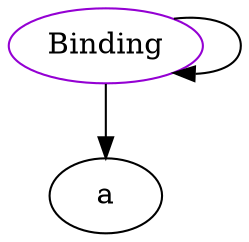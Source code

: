 digraph binding{
Binding -> Binding;
Binding -> a;
Binding	[shape=oval, color=darkviolet, label="Binding"];
}
